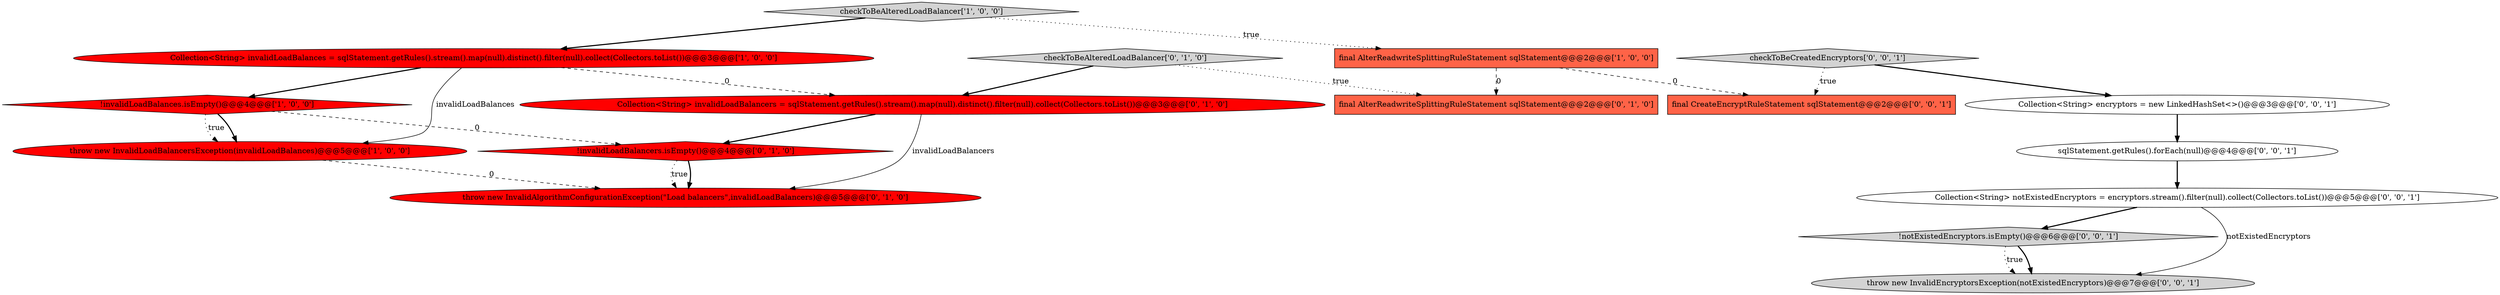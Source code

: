 digraph {
1 [style = filled, label = "!invalidLoadBalances.isEmpty()@@@4@@@['1', '0', '0']", fillcolor = red, shape = diamond image = "AAA1AAABBB1BBB"];
5 [style = filled, label = "throw new InvalidAlgorithmConfigurationException(\"Load balancers\",invalidLoadBalancers)@@@5@@@['0', '1', '0']", fillcolor = red, shape = ellipse image = "AAA1AAABBB2BBB"];
8 [style = filled, label = "checkToBeAlteredLoadBalancer['0', '1', '0']", fillcolor = lightgray, shape = diamond image = "AAA0AAABBB2BBB"];
2 [style = filled, label = "throw new InvalidLoadBalancersException(invalidLoadBalances)@@@5@@@['1', '0', '0']", fillcolor = red, shape = ellipse image = "AAA1AAABBB1BBB"];
9 [style = filled, label = "!invalidLoadBalancers.isEmpty()@@@4@@@['0', '1', '0']", fillcolor = red, shape = diamond image = "AAA1AAABBB2BBB"];
4 [style = filled, label = "final AlterReadwriteSplittingRuleStatement sqlStatement@@@2@@@['1', '0', '0']", fillcolor = tomato, shape = box image = "AAA1AAABBB1BBB"];
6 [style = filled, label = "final AlterReadwriteSplittingRuleStatement sqlStatement@@@2@@@['0', '1', '0']", fillcolor = tomato, shape = box image = "AAA1AAABBB2BBB"];
10 [style = filled, label = "!notExistedEncryptors.isEmpty()@@@6@@@['0', '0', '1']", fillcolor = lightgray, shape = diamond image = "AAA0AAABBB3BBB"];
13 [style = filled, label = "throw new InvalidEncryptorsException(notExistedEncryptors)@@@7@@@['0', '0', '1']", fillcolor = lightgray, shape = ellipse image = "AAA0AAABBB3BBB"];
14 [style = filled, label = "Collection<String> encryptors = new LinkedHashSet<>()@@@3@@@['0', '0', '1']", fillcolor = white, shape = ellipse image = "AAA0AAABBB3BBB"];
15 [style = filled, label = "sqlStatement.getRules().forEach(null)@@@4@@@['0', '0', '1']", fillcolor = white, shape = ellipse image = "AAA0AAABBB3BBB"];
16 [style = filled, label = "final CreateEncryptRuleStatement sqlStatement@@@2@@@['0', '0', '1']", fillcolor = tomato, shape = box image = "AAA0AAABBB3BBB"];
11 [style = filled, label = "checkToBeCreatedEncryptors['0', '0', '1']", fillcolor = lightgray, shape = diamond image = "AAA0AAABBB3BBB"];
7 [style = filled, label = "Collection<String> invalidLoadBalancers = sqlStatement.getRules().stream().map(null).distinct().filter(null).collect(Collectors.toList())@@@3@@@['0', '1', '0']", fillcolor = red, shape = ellipse image = "AAA1AAABBB2BBB"];
12 [style = filled, label = "Collection<String> notExistedEncryptors = encryptors.stream().filter(null).collect(Collectors.toList())@@@5@@@['0', '0', '1']", fillcolor = white, shape = ellipse image = "AAA0AAABBB3BBB"];
0 [style = filled, label = "checkToBeAlteredLoadBalancer['1', '0', '0']", fillcolor = lightgray, shape = diamond image = "AAA0AAABBB1BBB"];
3 [style = filled, label = "Collection<String> invalidLoadBalances = sqlStatement.getRules().stream().map(null).distinct().filter(null).collect(Collectors.toList())@@@3@@@['1', '0', '0']", fillcolor = red, shape = ellipse image = "AAA1AAABBB1BBB"];
0->3 [style = bold, label=""];
4->16 [style = dashed, label="0"];
3->1 [style = bold, label=""];
11->14 [style = bold, label=""];
3->7 [style = dashed, label="0"];
0->4 [style = dotted, label="true"];
1->9 [style = dashed, label="0"];
3->2 [style = solid, label="invalidLoadBalances"];
4->6 [style = dashed, label="0"];
8->7 [style = bold, label=""];
7->9 [style = bold, label=""];
2->5 [style = dashed, label="0"];
12->10 [style = bold, label=""];
8->6 [style = dotted, label="true"];
10->13 [style = bold, label=""];
10->13 [style = dotted, label="true"];
7->5 [style = solid, label="invalidLoadBalancers"];
9->5 [style = bold, label=""];
11->16 [style = dotted, label="true"];
14->15 [style = bold, label=""];
1->2 [style = bold, label=""];
15->12 [style = bold, label=""];
1->2 [style = dotted, label="true"];
12->13 [style = solid, label="notExistedEncryptors"];
9->5 [style = dotted, label="true"];
}
